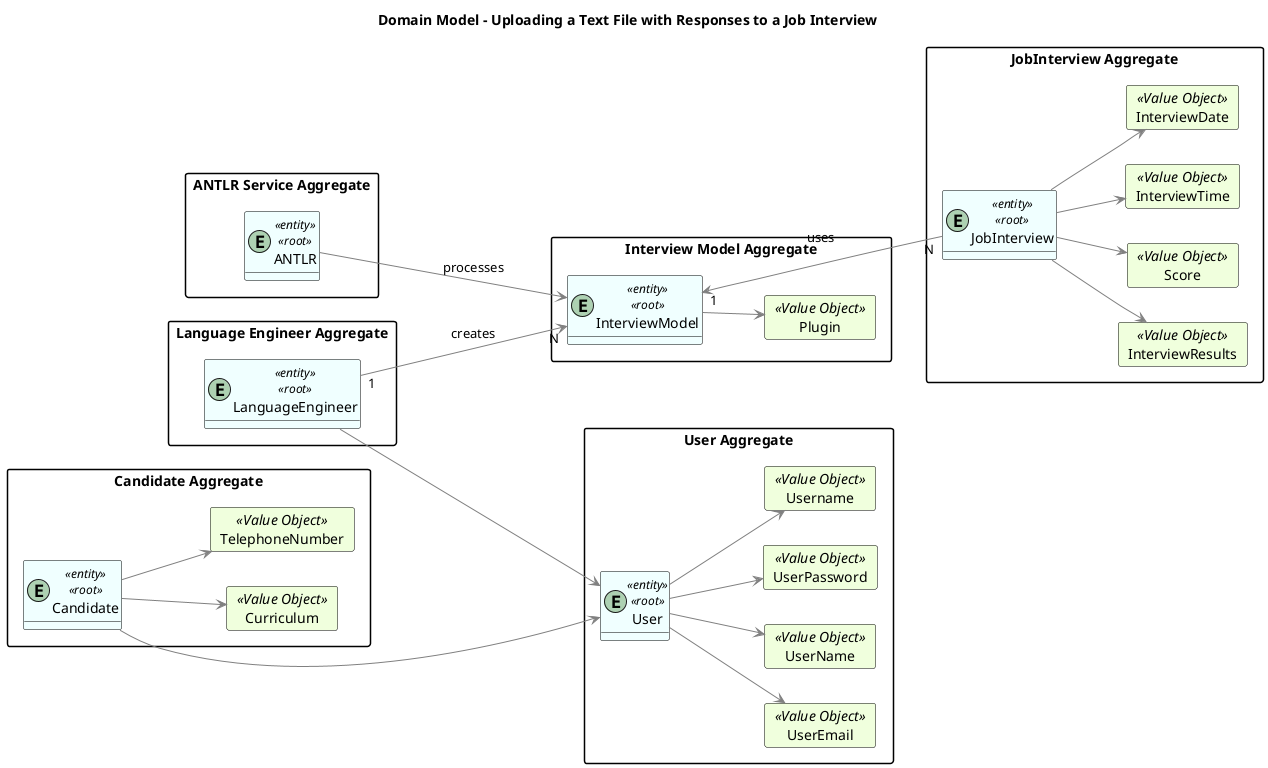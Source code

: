 @startuml
hide methods
left to right direction

Title "Domain Model - Uploading a Text File with Responses to a Job Interview"

skinparam class {
    LifeLineBorderColor DarkBlue
    LifeLineBackgroundColor APPLICATION
    BackgroundColor #F0FFFF
    ArrowColor grey
    BorderColor black
}

skinparam packageStyle rectangle

skinparam card {
    LifeLineBorderColor Green
    LifeLineBackgroundColor APPLICATION
    BackgroundColor #F0FFDD
    ArrowColor DarkGrey
    BorderColor Black
}

package "JobInterview Aggregate"{
entity JobInterview <<entity>><<root>>

     card InterviewResults <<Value Object>> {
     }
     card Score <<Value Object>> {
     }
     card InterviewTime <<Value Object>> {
     }
     card InterviewDate <<Value Object>> {
     }

     JobInterview --> InterviewResults
     JobInterview --> Score
     JobInterview --> InterviewTime
     JobInterview --> InterviewDate

}

package "Candidate Aggregate"{
entity Candidate <<entity>><<root>>

    card Curriculum <<Value Object>> {
    }
    card TelephoneNumber <<Value Object>>{
    }

    Candidate --> Curriculum
    Candidate --> TelephoneNumber
}

package "User Aggregate"{
entity User <<entity>><<root>>

    card UserEmail <<Value Object>> {
    }
    card UserName <<Value Object>> {
    }
    card UserPassword <<Value Object>> {
    }
    card Username<<Value Object>> {
    }

    User --> UserEmail
    User --> UserName
    User --> Username
    User --> UserPassword

}

package "Interview Model Aggregate"{
entity InterviewModel <<entity>><<root>>

    card Plugin <<Value Object>> {
    }

    InterviewModel --> Plugin

}

package "ANTLR Service Aggregate"{
    entity ANTLR <<entity>><<root>>

}

package "Language Engineer Aggregate"{
entity LanguageEngineer <<entity>><<root>>

}

Candidate ----> User
InterviewModel "1" <--- "N" JobInterview : uses
ANTLR ---> InterviewModel : processes
LanguageEngineer "1" ---> "N" InterviewModel : creates
LanguageEngineer ---> User

@enduml